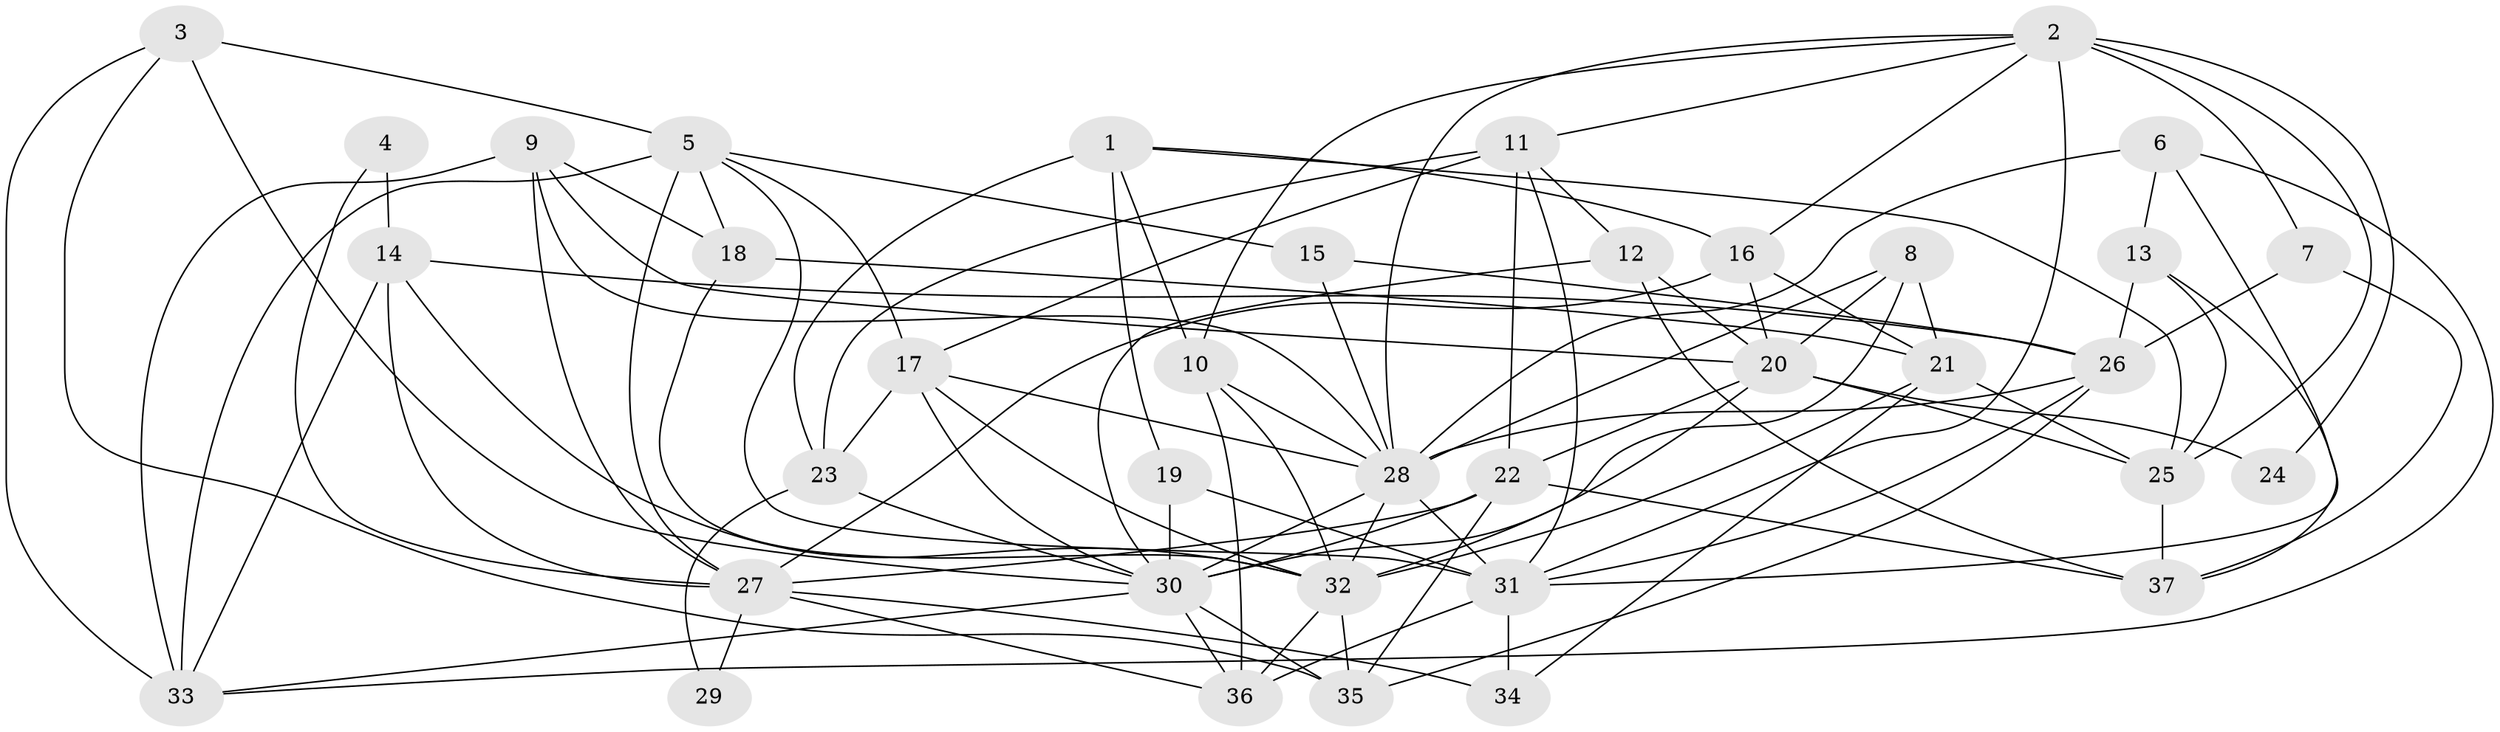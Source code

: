 // original degree distribution, {6: 0.0945945945945946, 5: 0.24324324324324326, 3: 0.28378378378378377, 2: 0.0945945945945946, 4: 0.2702702702702703, 7: 0.013513513513513514}
// Generated by graph-tools (version 1.1) at 2025/50/03/09/25 03:50:10]
// undirected, 37 vertices, 101 edges
graph export_dot {
graph [start="1"]
  node [color=gray90,style=filled];
  1;
  2;
  3;
  4;
  5;
  6;
  7;
  8;
  9;
  10;
  11;
  12;
  13;
  14;
  15;
  16;
  17;
  18;
  19;
  20;
  21;
  22;
  23;
  24;
  25;
  26;
  27;
  28;
  29;
  30;
  31;
  32;
  33;
  34;
  35;
  36;
  37;
  1 -- 10 [weight=1.0];
  1 -- 16 [weight=1.0];
  1 -- 19 [weight=1.0];
  1 -- 23 [weight=1.0];
  1 -- 25 [weight=1.0];
  2 -- 7 [weight=1.0];
  2 -- 10 [weight=1.0];
  2 -- 11 [weight=1.0];
  2 -- 16 [weight=1.0];
  2 -- 24 [weight=1.0];
  2 -- 25 [weight=2.0];
  2 -- 28 [weight=1.0];
  2 -- 31 [weight=1.0];
  3 -- 5 [weight=1.0];
  3 -- 30 [weight=1.0];
  3 -- 33 [weight=1.0];
  3 -- 35 [weight=1.0];
  4 -- 14 [weight=1.0];
  4 -- 27 [weight=1.0];
  5 -- 15 [weight=1.0];
  5 -- 17 [weight=1.0];
  5 -- 18 [weight=1.0];
  5 -- 27 [weight=1.0];
  5 -- 31 [weight=1.0];
  5 -- 33 [weight=2.0];
  6 -- 13 [weight=1.0];
  6 -- 28 [weight=1.0];
  6 -- 31 [weight=1.0];
  6 -- 33 [weight=1.0];
  7 -- 26 [weight=1.0];
  7 -- 37 [weight=1.0];
  8 -- 20 [weight=1.0];
  8 -- 21 [weight=1.0];
  8 -- 28 [weight=1.0];
  8 -- 30 [weight=1.0];
  9 -- 18 [weight=1.0];
  9 -- 20 [weight=1.0];
  9 -- 27 [weight=1.0];
  9 -- 28 [weight=2.0];
  9 -- 33 [weight=1.0];
  10 -- 28 [weight=1.0];
  10 -- 32 [weight=2.0];
  10 -- 36 [weight=1.0];
  11 -- 12 [weight=1.0];
  11 -- 17 [weight=1.0];
  11 -- 22 [weight=1.0];
  11 -- 23 [weight=1.0];
  11 -- 31 [weight=1.0];
  12 -- 20 [weight=1.0];
  12 -- 30 [weight=1.0];
  12 -- 37 [weight=1.0];
  13 -- 25 [weight=1.0];
  13 -- 26 [weight=1.0];
  13 -- 37 [weight=1.0];
  14 -- 26 [weight=1.0];
  14 -- 27 [weight=2.0];
  14 -- 32 [weight=1.0];
  14 -- 33 [weight=1.0];
  15 -- 26 [weight=1.0];
  15 -- 28 [weight=1.0];
  16 -- 20 [weight=1.0];
  16 -- 21 [weight=1.0];
  16 -- 27 [weight=1.0];
  17 -- 23 [weight=1.0];
  17 -- 28 [weight=1.0];
  17 -- 30 [weight=1.0];
  17 -- 32 [weight=1.0];
  18 -- 21 [weight=1.0];
  18 -- 32 [weight=1.0];
  19 -- 30 [weight=1.0];
  19 -- 31 [weight=1.0];
  20 -- 22 [weight=1.0];
  20 -- 24 [weight=1.0];
  20 -- 25 [weight=1.0];
  20 -- 32 [weight=1.0];
  21 -- 25 [weight=1.0];
  21 -- 32 [weight=1.0];
  21 -- 34 [weight=1.0];
  22 -- 27 [weight=1.0];
  22 -- 30 [weight=1.0];
  22 -- 35 [weight=1.0];
  22 -- 37 [weight=1.0];
  23 -- 29 [weight=1.0];
  23 -- 30 [weight=1.0];
  25 -- 37 [weight=1.0];
  26 -- 28 [weight=1.0];
  26 -- 31 [weight=1.0];
  26 -- 35 [weight=1.0];
  27 -- 29 [weight=1.0];
  27 -- 34 [weight=1.0];
  27 -- 36 [weight=1.0];
  28 -- 30 [weight=1.0];
  28 -- 31 [weight=2.0];
  28 -- 32 [weight=1.0];
  30 -- 33 [weight=1.0];
  30 -- 35 [weight=1.0];
  30 -- 36 [weight=1.0];
  31 -- 34 [weight=1.0];
  31 -- 36 [weight=1.0];
  32 -- 35 [weight=1.0];
  32 -- 36 [weight=1.0];
}
